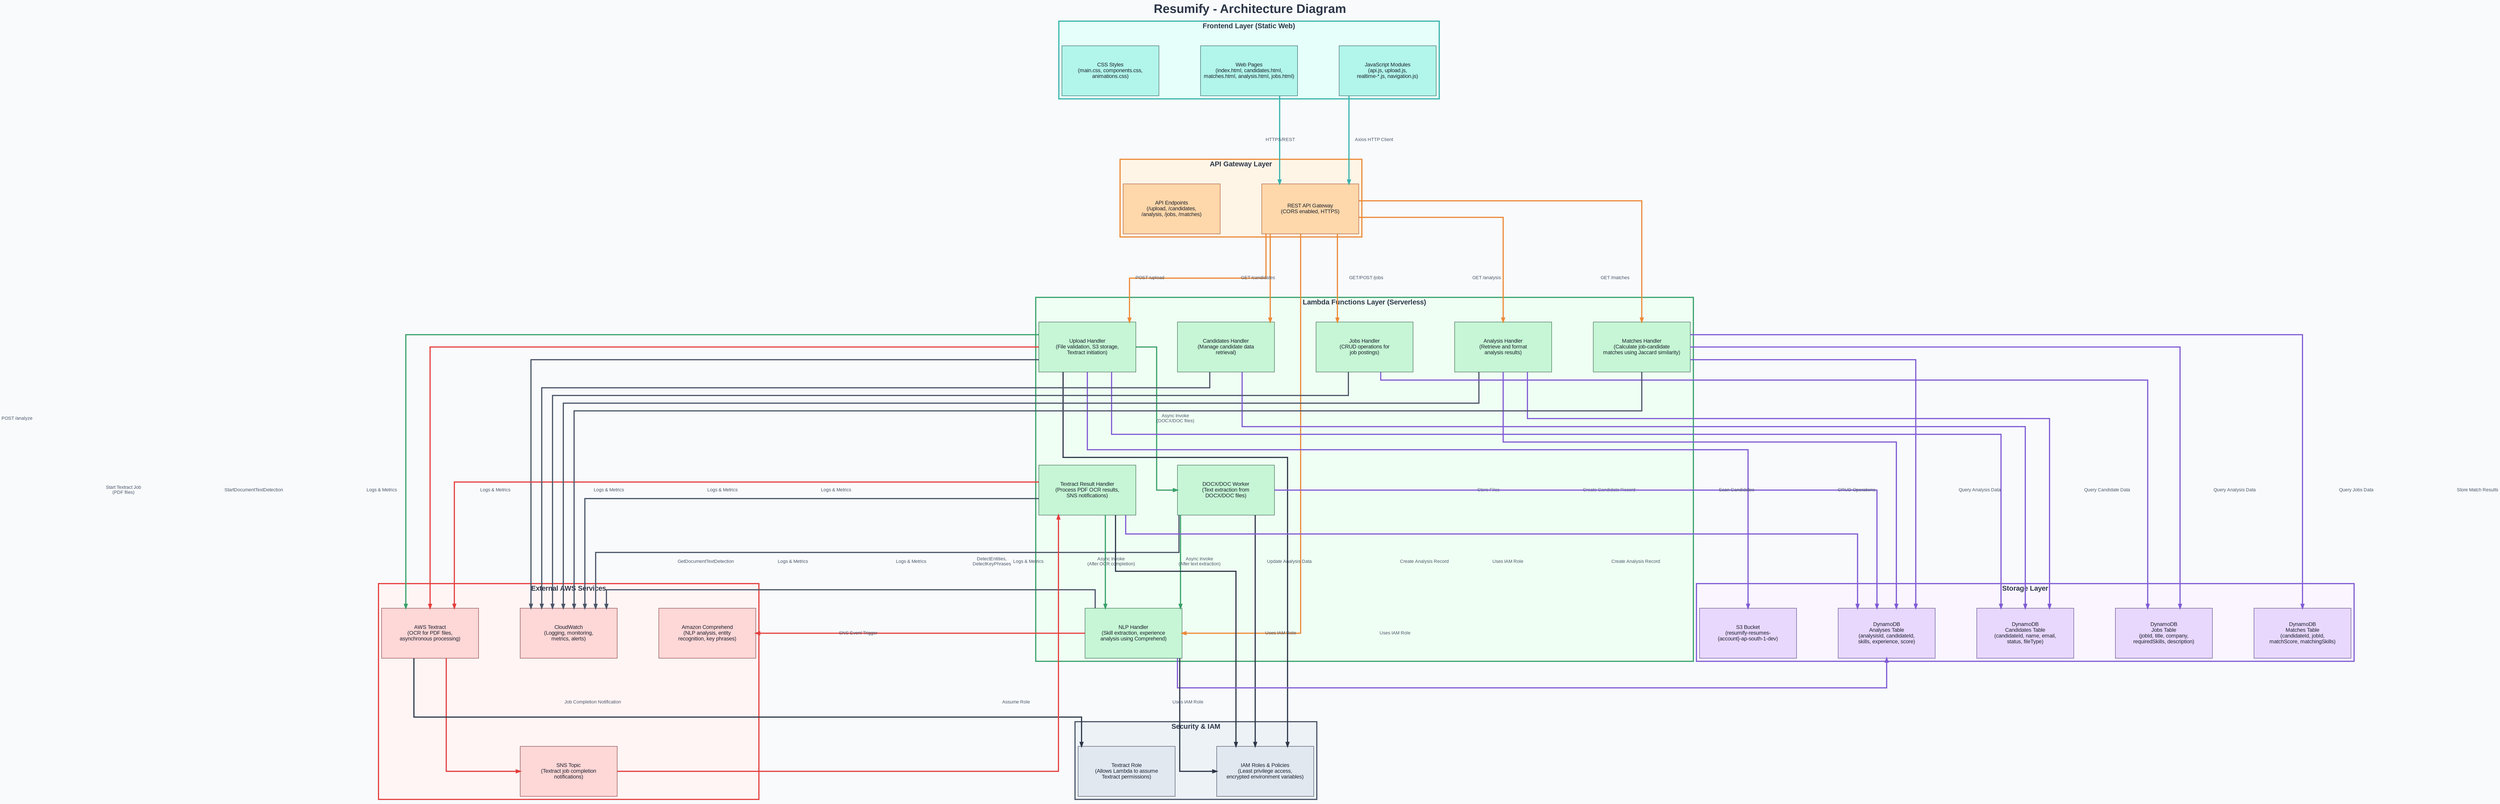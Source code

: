 digraph ResumifyArchitecture {
    // Graph settings
    rankdir=TB;
    bgcolor="#f8fafc";
    fontname="Arial, sans-serif";
    fontsize=16;
    splines=ortho;
    nodesep=1.5;
    ranksep=3.0;
    
    // Node styles
    node [
        shape=box,
        style=filled,
        fontname="Arial, sans-serif",
        fontsize=14,
        fontcolor="#1a202c",
        fixedsize=false,
        width=3.5,
        height=1.8
    ];
    
    // Edge styles
    edge [
        color="#4a5568",
        penwidth=3,
        fontname="Arial, sans-serif",
        fontsize=12,
        fontcolor="#4a5568",
        labeldistance=2.5,
        labelangle=0
    ];
    
    // Title
    labelloc=t;
    label="Resumify - Architecture Diagram";
    fontsize=32;
    fontcolor="#2d3748";
    fontname="Arial, bold";
    
    // Frontend Layer
    subgraph cluster_frontend {
        label="Frontend Layer (Static Web)";
        fontsize=18;
        fontcolor="#2d3748";
        fontname="Arial, bold";
        style=filled;
        fillcolor="#e6fffa";
        color="#38b2ac";
        penwidth=3;
        
        frontend_pages [
            label="Web Pages\n(index.html, candidates.html,\nmatches.html, analysis.html, jobs.html)",
            fillcolor="#b2f5ea",
            color="#234e52"
        ];
        
        frontend_js [
            label="JavaScript Modules\n(api.js, upload.js,\nrealtime-*.js, navigation.js)",
            fillcolor="#b2f5ea",
            color="#234e52"
        ];
        
        frontend_styles [
            label="CSS Styles\n(main.css, components.css,\nanimations.css)",
            fillcolor="#b2f5ea",
            color="#234e52"
        ];
    }
    
    // API Gateway Layer
    subgraph cluster_api {
        label="API Gateway Layer";
        fontsize=18;
        fontcolor="#2d3748";
        fontname="Arial, bold";
        style=filled;
        fillcolor="#fef5e7";
        color="#ed8936";
        penwidth=3;
        
        api_gateway [
            label="REST API Gateway\n(CORS enabled, HTTPS)",
            fillcolor="#fed7aa",
            color="#9c4221"
        ];
        
        api_endpoints [
            label="API Endpoints\n(/upload, /candidates,\n/analysis, /jobs, /matches)",
            fillcolor="#fed7aa",
            color="#9c4221"
        ];
    }
    
    // Lambda Functions Layer
    subgraph cluster_lambda {
        label="Lambda Functions Layer (Serverless)";
        fontsize=18;
        fontcolor="#2d3748";
        fontname="Arial, bold";
        style=filled;
        fillcolor="#f0fff4";
        color="#38a169";
        penwidth=3;
        
        upload_handler [
            label="Upload Handler\n(File validation, S3 storage,\nTextract initiation)",
            fillcolor="#c6f6d5",
            color="#22543d"
        ];
        
        docx_worker [
            label="DOCX/DOC Worker\n(Text extraction from\nDOCX/DOC files)",
            fillcolor="#c6f6d5",
            color="#22543d"
        ];
        
        textract_handler [
            label="Textract Result Handler\n(Process PDF OCR results,\nSNS notifications)",
            fillcolor="#c6f6d5",
            color="#22543d"
        ];
        
        nlp_handler [
            label="NLP Handler\n(Skill extraction, experience\nanalysis using Comprehend)",
            fillcolor="#c6f6d5",
            color="#22543d"
        ];
        
        analysis_handler [
            label="Analysis Handler\n(Retrieve and format\nanalysis results)",
            fillcolor="#c6f6d5",
            color="#22543d"
        ];
        
        candidates_handler [
            label="Candidates Handler\n(Manage candidate data\nretrieval)",
            fillcolor="#c6f6d5",
            color="#22543d"
        ];
        
        jobs_handler [
            label="Jobs Handler\n(CRUD operations for\njob postings)",
            fillcolor="#c6f6d5",
            color="#22543d"
        ];
        
        matches_handler [
            label="Matches Handler\n(Calculate job-candidate\nmatches using Jaccard similarity)",
            fillcolor="#c6f6d5",
            color="#22543d"
        ];
    }
    
    // Storage Layer
    subgraph cluster_storage {
        label="Storage Layer";
        fontsize=18;
        fontcolor="#2d3748";
        fontname="Arial, bold";
        style=filled;
        fillcolor="#faf5ff";
        color="#805ad5";
        penwidth=3;
        
        s3_bucket [
            label="S3 Bucket\n(resumify-resumes-\n{account}-ap-south-1-dev)",
            fillcolor="#e9d8fd",
            color="#44337a"
        ];
        
        dynamodb_candidates [
            label="DynamoDB\nCandidates Table\n(candidateId, name, email,\nstatus, fileType)",
            fillcolor="#e9d8fd",
            color="#44337a"
        ];
        
        dynamodb_analyses [
            label="DynamoDB\nAnalyses Table\n(analysisId, candidateId,\nskills, experience, score)",
            fillcolor="#e9d8fd",
            color="#44337a"
        ];
        
        dynamodb_jobs [
            label="DynamoDB\nJobs Table\n(jobId, title, company,\nrequiredSkills, description)",
            fillcolor="#e9d8fd",
            color="#44337a"
        ];
        
        dynamodb_matches [
            label="DynamoDB\nMatches Table\n(candidateId, jobId,\nmatchScore, matchingSkills)",
            fillcolor="#e9d8fd",
            color="#44337a"
        ];
    }
    
    // External Services
    subgraph cluster_external {
        label="External AWS Services";
        fontsize=18;
        fontcolor="#2d3748";
        fontname="Arial, bold";
        style=filled;
        fillcolor="#fff5f5";
        color="#e53e3e";
        penwidth=3;
        
        textract [
            label="AWS Textract\n(OCR for PDF files,\nasynchronous processing)",
            fillcolor="#fed7d7",
            color="#742a2a"
        ];
        
        comprehend [
            label="Amazon Comprehend\n(NLP analysis, entity\nrecognition, key phrases)",
            fillcolor="#fed7d7",
            color="#742a2a"
        ];
        
        sns_topic [
            label="SNS Topic\n(Textract job completion\nnotifications)",
            fillcolor="#fed7d7",
            color="#742a2a"
        ];
        
        cloudwatch [
            label="CloudWatch\n(Logging, monitoring,\nmetrics, alerts)",
            fillcolor="#fed7d7",
            color="#742a2a"
        ];
    }
    
    // IAM and Security
    subgraph cluster_security {
        label="Security & IAM";
        fontsize=18;
        fontcolor="#2d3748";
        fontname="Arial, bold";
        style=filled;
        fillcolor="#edf2f7";
        color="#4a5568";
        penwidth=3;
        
        iam_roles [
            label="IAM Roles & Policies\n(Least privilege access,\nencrypted environment variables)",
            fillcolor="#e2e8f0",
            color="#2d3748"
        ];
        
        textract_role [
            label="Textract Role\n(Allows Lambda to assume\nTextract permissions)",
            fillcolor="#e2e8f0",
            color="#2d3748"
        ];
    }
    
    // Frontend to API Gateway connections
    frontend_pages -> api_gateway [label="HTTPS/REST", color="#38b2ac", labeldistance=1.5];
    frontend_js -> api_gateway [label="Axios HTTP Client", color="#38b2ac", labeldistance=1.5];
    
    // API Gateway to Lambda connections
    api_gateway -> upload_handler [label="POST /upload", color="#ed8936", labeldistance=1.5];
    api_gateway -> analysis_handler [label="GET /analysis", color="#ed8936", labeldistance=1.5];
    api_gateway -> candidates_handler [label="GET /candidates", color="#ed8936", labeldistance=1.5];
    api_gateway -> jobs_handler [label="GET/POST /jobs", color="#ed8936", labeldistance=1.5];
    api_gateway -> matches_handler [label="GET /matches", color="#ed8936", labeldistance=1.5];
    api_gateway -> nlp_handler [label="POST /analyze", color="#ed8936", labeldistance=1.5];
    
    // Lambda to Lambda connections
    upload_handler -> docx_worker [label="Async Invoke\n(DOCX/DOC files)", color="#38a169", labeldistance=1.5];
    upload_handler -> textract [label="Start Textract Job\n(PDF files)", color="#38a169", labeldistance=1.5];
    textract_handler -> nlp_handler [label="Async Invoke\n(After OCR completion)", color="#38a169", labeldistance=1.5];
    docx_worker -> nlp_handler [label="Async Invoke\n(After text extraction)", color="#38a169", labeldistance=1.5];
    
    // Lambda to Storage connections
    upload_handler -> s3_bucket [label="Store Files", color="#805ad5", labeldistance=1.5];
    upload_handler -> dynamodb_candidates [label="Create Candidate Record", color="#805ad5", labeldistance=1.5];
    docx_worker -> dynamodb_analyses [label="Create Analysis Record", color="#805ad5", labeldistance=1.5];
    textract_handler -> dynamodb_analyses [label="Create Analysis Record", color="#805ad5", labeldistance=1.5];
    nlp_handler -> dynamodb_analyses [label="Update Analysis Data", color="#805ad5", labeldistance=1.5];
    analysis_handler -> dynamodb_analyses [label="Query Analysis Data", color="#805ad5", labeldistance=1.5];
    analysis_handler -> dynamodb_candidates [label="Query Candidate Data", color="#805ad5", labeldistance=1.5];
    candidates_handler -> dynamodb_candidates [label="Scan Candidates", color="#805ad5", labeldistance=1.5];
    jobs_handler -> dynamodb_jobs [label="CRUD Operations", color="#805ad5", labeldistance=1.5];
    matches_handler -> dynamodb_analyses [label="Query Analysis Data", color="#805ad5", labeldistance=1.5];
    matches_handler -> dynamodb_jobs [label="Query Jobs Data", color="#805ad5", labeldistance=1.5];
    matches_handler -> dynamodb_matches [label="Store Match Results", color="#805ad5", labeldistance=1.5];
    
    // External service connections
    upload_handler -> textract [label="StartDocumentTextDetection", color="#e53e3e", labeldistance=1.5];
    textract -> sns_topic [label="Job Completion Notification", color="#e53e3e", labeldistance=1.5];
    sns_topic -> textract_handler [label="SNS Event Trigger", color="#e53e3e", labeldistance=1.5];
    textract_handler -> textract [label="GetDocumentTextDetection", color="#e53e3e", labeldistance=1.5];
    nlp_handler -> comprehend [label="DetectEntities,\nDetectKeyPhrases", color="#e53e3e", labeldistance=1.5];
    
    // Monitoring connections
    upload_handler -> cloudwatch [label="Logs & Metrics", color="#4a5568", labeldistance=1.5];
    docx_worker -> cloudwatch [label="Logs & Metrics", color="#4a5568", labeldistance=1.5];
    textract_handler -> cloudwatch [label="Logs & Metrics", color="#4a5568", labeldistance=1.5];
    nlp_handler -> cloudwatch [label="Logs & Metrics", color="#4a5568", labeldistance=1.5];
    analysis_handler -> cloudwatch [label="Logs & Metrics", color="#4a5568", labeldistance=1.5];
    candidates_handler -> cloudwatch [label="Logs & Metrics", color="#4a5568", labeldistance=1.5];
    jobs_handler -> cloudwatch [label="Logs & Metrics", color="#4a5568", labeldistance=1.5];
    matches_handler -> cloudwatch [label="Logs & Metrics", color="#4a5568", labeldistance=1.5];
    
    // Security connections
    upload_handler -> iam_roles [label="Uses IAM Role", color="#2d3748", labeldistance=1.5];
    docx_worker -> iam_roles [label="Uses IAM Role", color="#2d3748", labeldistance=1.5];
    textract_handler -> iam_roles [label="Uses IAM Role", color="#2d3748", labeldistance=1.5];
    nlp_handler -> iam_roles [label="Uses IAM Role", color="#2d3748", labeldistance=1.5];
    textract -> textract_role [label="Assume Role", color="#2d3748", labeldistance=1.5];
    
    // Data flow annotations
    frontend_pages [pos="0,8"];
    api_gateway [pos="0,6"];
    upload_handler [pos="-4,4"];
    textract [pos="-6,2"];
    s3_bucket [pos="-2,2"];
    dynamodb_candidates [pos="0,2"];
    dynamodb_analyses [pos="2,2"];
    dynamodb_jobs [pos="4,2"];
    dynamodb_matches [pos="6,2"];
}
